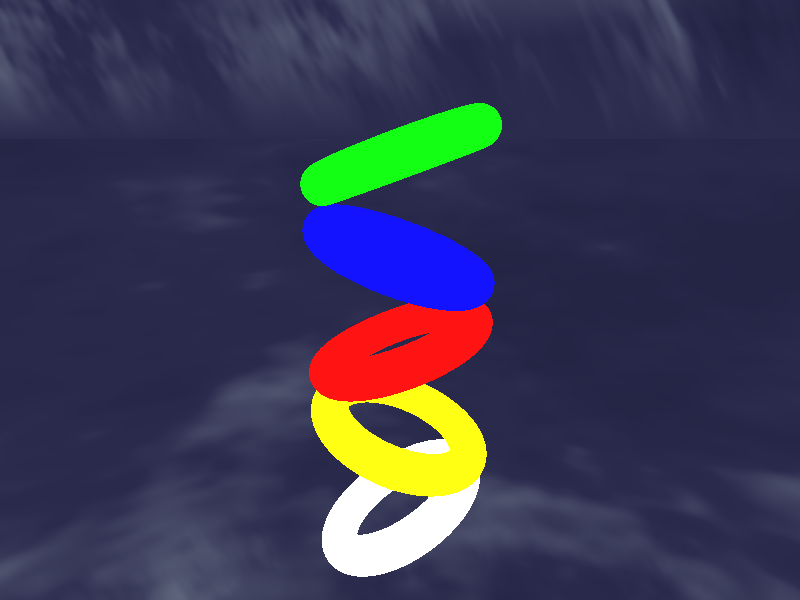 //
#version 3.7;

#include "colors.inc"
#include "skies.inc"
#include "glass.inc"
#include "shapes.inc"
#include "shapes2.inc"


global_settings {
	assumed_gamma 2.2
	max_trace_level 7
}


#declare tick = clock;
#if (tick = 0 & tick =1)
	#declare tick = 1.2;
#end

camera {
	location <1,5,-7>
	look_at <0,3,0>
	angle 70
}


light_source { <0, 10, 0> color rgb 1}

light_source { <-10, 10, 0> color rgb 1}
light_source { <10, 10, 0> color rgb 1}
light_source { <0, 10, 10> color rgb 1}
light_source { <0, 10, -10> color rgb 1}




sky_sphere {
    S_Cloud4
}

#declare tubes = 
union{
		torus { 1.0,0.25  rotate<0,0,0>
        texture { pigment{ color rgbt<1,1,1,0.7>}
                  finish { phong 1 reflection{ 0.00 metallic 0.00} } 
                } // end of texture
        scale <1,1,1> rotate<0,0,30> // translate<0,0.25,0>
      } // end of torus  -------------------------------              
		torus { 1.0,0.25  rotate<0,0,0>
        texture { pigment{ color rgbt<1,1,.1,0.7>}
                  finish { phong 1 reflection{ 0.00 metallic 0.00} } 
                } // end of texture
        scale <1,1,1> rotate<0,0,-20> translate<0,1.2,0>
      } // end of torus  -------------------------------              
		torus { 1.0,0.25  rotate<0,0,0>
        texture { pigment{ color rgbt<1,.1,.1,0.7>}
                  finish { phong 1 reflection{ 0.00 metallic 0.00} } 
                } // end of texture
        scale <1,1,1> rotate<0,0,20> translate<0,2.4,0>
      } // end of torus  -------------------------------              
		torus { 1.0,0.25  rotate<0,0,0>
        texture { pigment{ color rgbt<.1,.1,1,0.7>}
                  finish { phong 1 reflection{ 0.00 metallic 0.00} } 
                } // end of texture
        scale <1,1,1> rotate<0,0,-20> translate<0,3.6,0>
      } // end of torus  -------------------------------              
		torus { 1.0,0.25  rotate<0,0,0>
        texture { pigment{ color rgbt<.1,1,.1,0.7>}
                  finish { phong 1 reflection{ 0.00 metallic 0.00} } 
                } // end of texture
        scale <1,1,1> rotate<0,0,20> translate<0,4.8,0>
      } // end of torus  -------------------------------              
};


object{tubes rotate y*clock*360}
